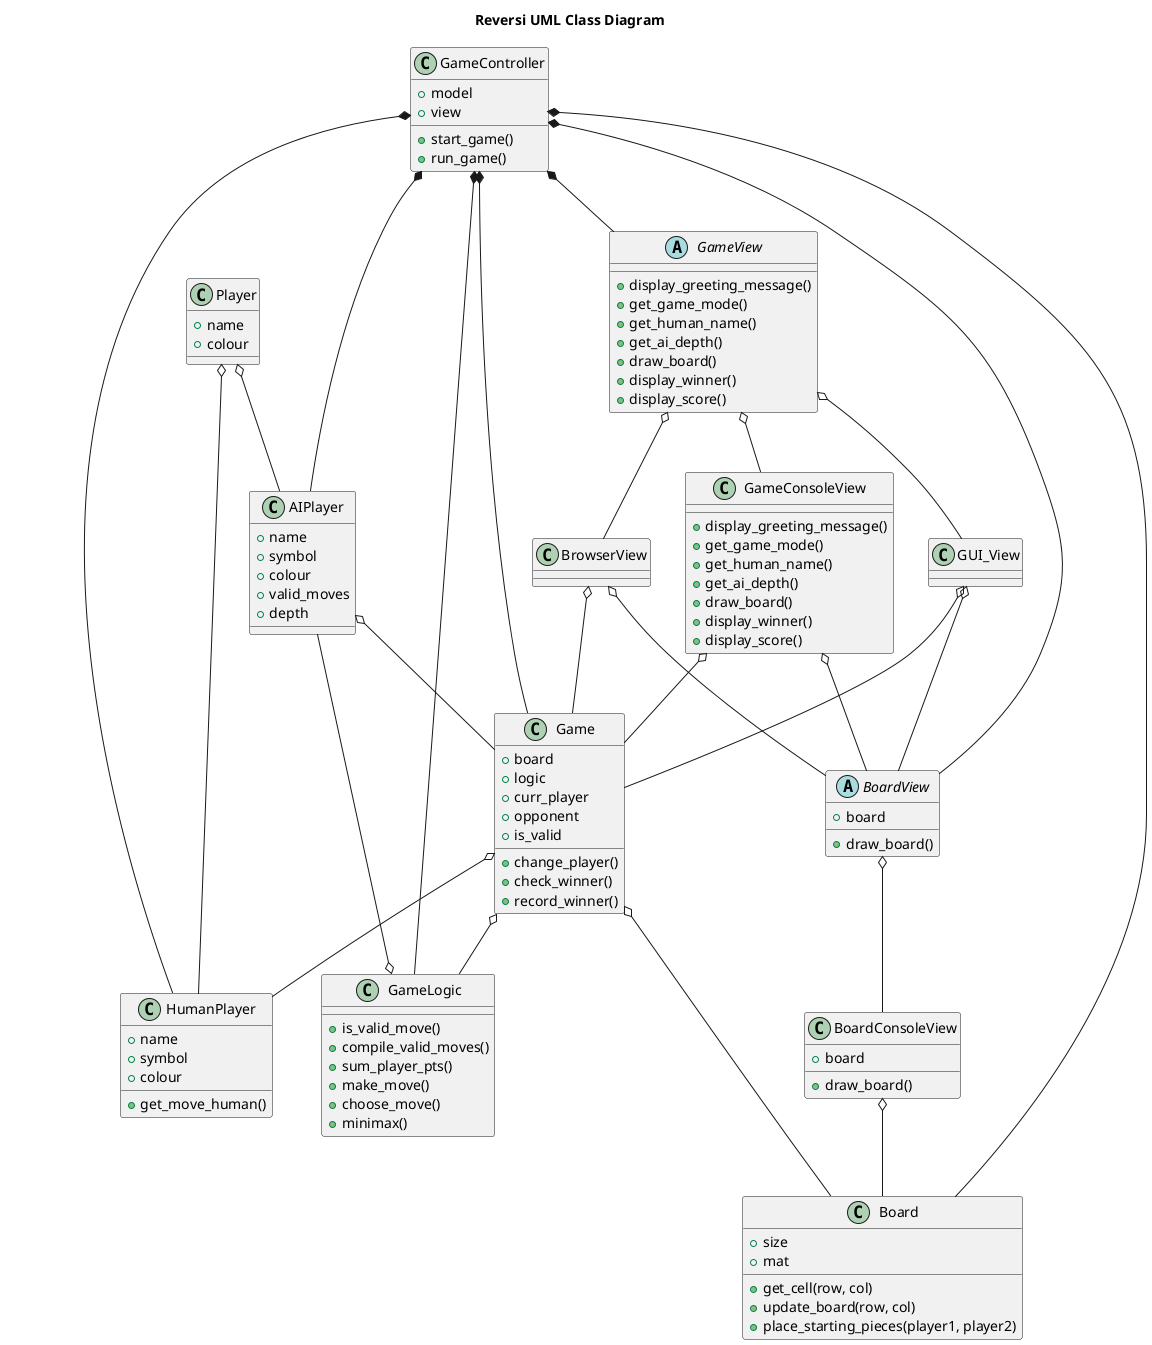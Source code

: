 @startuml Reversi Class Diagram

title Reversi UML Class Diagram
Player o-- HumanPlayer
Player o-- AIPlayer
AIPlayer o-- Game
GameLogic o-- AIPlayer
Game o-- Board
Game o-- GameLogic
Game o-- HumanPlayer
GameConsoleView o-- Game
BoardConsoleView o-- Board
BoardView o-- BoardConsoleView
GameConsoleView o-- BoardView
GUI_View o-- Game
GUI_View o-- BoardView
BrowserView o-- BoardView
BrowserView o-- Game
GameView o-- GameConsoleView
GameView o-- GUI_View
GameView o-- BrowserView
GameController *-- HumanPlayer
GameController *-- AIPlayer
GameController *-- GameLogic
GameController *-- Game    
GameController *-- Board
GameController *-- BoardView
GameController *-- GameView

class HumanPlayer {
    + name 
    + symbol
    + colour
    + get_move_human()
}

class AIPlayer {
    + name 
    + symbol
    + colour
    + valid_moves
    + depth
}

class Player {
    + name
    + colour
}

class Board {
    + size
    + mat
    + get_cell(row, col)
    + update_board(row, col)
    + place_starting_pieces(player1, player2)
}

class Game {
    + board
    + logic
    + curr_player
    + opponent
    + is_valid
    + change_player()
    + check_winner()
    + record_winner()
}

class GameLogic {
    + is_valid_move()
    + compile_valid_moves()
    + sum_player_pts()
    + make_move()
    + choose_move()
    + minimax()
}

abstract class GameView {
    + display_greeting_message()
    + get_game_mode()
    + get_human_name()
    + get_ai_depth()
    + draw_board()
    + display_winner()
    + display_score()
}

class GameConsoleView {
    + display_greeting_message()
    + get_game_mode()
    + get_human_name()
    + get_ai_depth()
    + draw_board()
    + display_winner()
    + display_score()
}

abstract class BoardView {
    + board
    + draw_board()
}

class BoardConsoleView {
    + board
    + draw_board()
}

class GUI_View {}

class BrowserView {}

class GameController {
    + model
    + view
    + start_game()
    + run_game()
}

@enduml